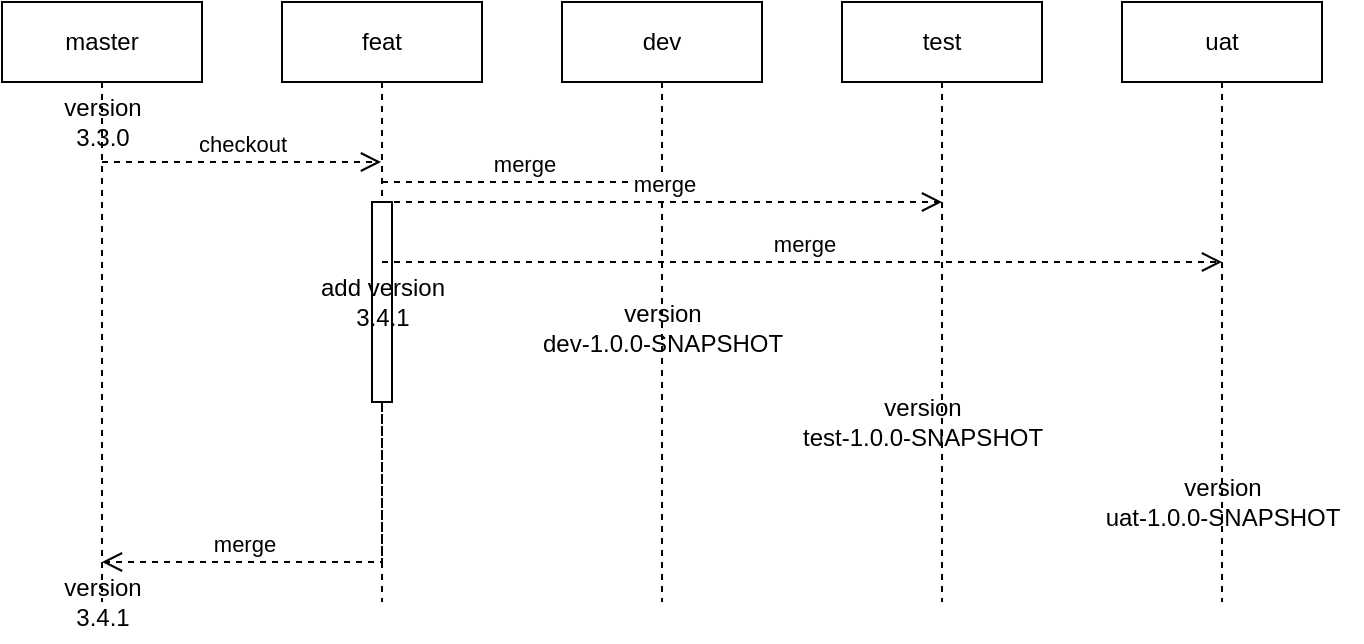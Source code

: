 <mxfile version="24.7.7">
  <diagram name="Page-1" id="2YBvvXClWsGukQMizWep">
    <mxGraphModel dx="1434" dy="721" grid="1" gridSize="10" guides="1" tooltips="1" connect="1" arrows="1" fold="1" page="1" pageScale="1" pageWidth="850" pageHeight="1100" math="0" shadow="0">
      <root>
        <mxCell id="0" />
        <mxCell id="1" parent="0" />
        <mxCell id="aM9ryv3xv72pqoxQDRHE-1" value="master" style="shape=umlLifeline;perimeter=lifelinePerimeter;whiteSpace=wrap;html=1;container=0;dropTarget=0;collapsible=0;recursiveResize=0;outlineConnect=0;portConstraint=eastwest;newEdgeStyle={&quot;edgeStyle&quot;:&quot;elbowEdgeStyle&quot;,&quot;elbow&quot;:&quot;vertical&quot;,&quot;curved&quot;:0,&quot;rounded&quot;:0};" parent="1" vertex="1">
          <mxGeometry x="60" y="130" width="100" height="300" as="geometry" />
        </mxCell>
        <mxCell id="aM9ryv3xv72pqoxQDRHE-5" value="dev" style="shape=umlLifeline;perimeter=lifelinePerimeter;whiteSpace=wrap;html=1;container=0;dropTarget=0;collapsible=0;recursiveResize=0;outlineConnect=0;portConstraint=eastwest;newEdgeStyle={&quot;edgeStyle&quot;:&quot;elbowEdgeStyle&quot;,&quot;elbow&quot;:&quot;vertical&quot;,&quot;curved&quot;:0,&quot;rounded&quot;:0};" parent="1" vertex="1">
          <mxGeometry x="340" y="130" width="100" height="300" as="geometry" />
        </mxCell>
        <mxCell id="aM9ryv3xv72pqoxQDRHE-10" value="checkout" style="html=1;verticalAlign=bottom;endArrow=open;dashed=1;endSize=8;edgeStyle=elbowEdgeStyle;elbow=vertical;curved=0;rounded=0;" parent="1" target="j_fhu8xR5j-zrRqnU5qI-10" edge="1">
          <mxGeometry x="0.004" relative="1" as="geometry">
            <mxPoint x="275" y="210" as="targetPoint" />
            <Array as="points">
              <mxPoint x="190" y="210" />
            </Array>
            <mxPoint x="110" y="210" as="sourcePoint" />
            <mxPoint as="offset" />
          </mxGeometry>
        </mxCell>
        <mxCell id="j_fhu8xR5j-zrRqnU5qI-4" value="test" style="shape=umlLifeline;perimeter=lifelinePerimeter;whiteSpace=wrap;html=1;container=0;dropTarget=0;collapsible=0;recursiveResize=0;outlineConnect=0;portConstraint=eastwest;newEdgeStyle={&quot;edgeStyle&quot;:&quot;elbowEdgeStyle&quot;,&quot;elbow&quot;:&quot;vertical&quot;,&quot;curved&quot;:0,&quot;rounded&quot;:0};" parent="1" vertex="1">
          <mxGeometry x="480" y="130" width="100" height="300" as="geometry" />
        </mxCell>
        <mxCell id="j_fhu8xR5j-zrRqnU5qI-8" value="uat" style="shape=umlLifeline;perimeter=lifelinePerimeter;whiteSpace=wrap;html=1;container=0;dropTarget=0;collapsible=0;recursiveResize=0;outlineConnect=0;portConstraint=eastwest;newEdgeStyle={&quot;edgeStyle&quot;:&quot;elbowEdgeStyle&quot;,&quot;elbow&quot;:&quot;vertical&quot;,&quot;curved&quot;:0,&quot;rounded&quot;:0};" parent="1" vertex="1">
          <mxGeometry x="620" y="130" width="100" height="300" as="geometry" />
        </mxCell>
        <mxCell id="j_fhu8xR5j-zrRqnU5qI-10" value="feat" style="shape=umlLifeline;perimeter=lifelinePerimeter;whiteSpace=wrap;html=1;container=0;dropTarget=0;collapsible=0;recursiveResize=0;outlineConnect=0;portConstraint=eastwest;newEdgeStyle={&quot;edgeStyle&quot;:&quot;elbowEdgeStyle&quot;,&quot;elbow&quot;:&quot;vertical&quot;,&quot;curved&quot;:0,&quot;rounded&quot;:0};" parent="1" vertex="1">
          <mxGeometry x="200" y="130" width="100" height="300" as="geometry" />
        </mxCell>
        <mxCell id="j_fhu8xR5j-zrRqnU5qI-16" style="edgeStyle=elbowEdgeStyle;rounded=0;orthogonalLoop=1;jettySize=auto;html=1;elbow=vertical;curved=0;" parent="j_fhu8xR5j-zrRqnU5qI-10" source="j_fhu8xR5j-zrRqnU5qI-11" target="j_fhu8xR5j-zrRqnU5qI-10" edge="1">
          <mxGeometry relative="1" as="geometry" />
        </mxCell>
        <mxCell id="j_fhu8xR5j-zrRqnU5qI-11" value="add version&lt;div&gt;3.4.1&lt;/div&gt;" style="html=1;points=[];perimeter=orthogonalPerimeter;outlineConnect=0;targetShapes=umlLifeline;portConstraint=eastwest;newEdgeStyle={&quot;edgeStyle&quot;:&quot;elbowEdgeStyle&quot;,&quot;elbow&quot;:&quot;vertical&quot;,&quot;curved&quot;:0,&quot;rounded&quot;:0};" parent="j_fhu8xR5j-zrRqnU5qI-10" vertex="1">
          <mxGeometry x="45" y="100" width="10" height="100" as="geometry" />
        </mxCell>
        <mxCell id="j_fhu8xR5j-zrRqnU5qI-19" value="merge" style="html=1;verticalAlign=bottom;endArrow=open;dashed=1;endSize=8;edgeStyle=elbowEdgeStyle;elbow=vertical;curved=0;rounded=0;" parent="1" source="j_fhu8xR5j-zrRqnU5qI-11" target="aM9ryv3xv72pqoxQDRHE-1" edge="1">
          <mxGeometry x="0.36" relative="1" as="geometry">
            <mxPoint x="260" y="410" as="targetPoint" />
            <Array as="points">
              <mxPoint x="200" y="410" />
            </Array>
            <mxPoint x="120" y="410" as="sourcePoint" />
            <mxPoint as="offset" />
          </mxGeometry>
        </mxCell>
        <mxCell id="j_fhu8xR5j-zrRqnU5qI-20" value="merge" style="html=1;verticalAlign=bottom;endArrow=open;dashed=1;endSize=8;edgeStyle=elbowEdgeStyle;elbow=vertical;curved=0;rounded=0;" parent="1" edge="1">
          <mxGeometry x="0.004" relative="1" as="geometry">
            <mxPoint x="390" y="220" as="targetPoint" />
            <Array as="points">
              <mxPoint x="330" y="220" />
            </Array>
            <mxPoint x="250" y="220" as="sourcePoint" />
            <mxPoint as="offset" />
          </mxGeometry>
        </mxCell>
        <mxCell id="j_fhu8xR5j-zrRqnU5qI-21" value="merge" style="html=1;verticalAlign=bottom;endArrow=open;dashed=1;endSize=8;edgeStyle=elbowEdgeStyle;elbow=vertical;curved=0;rounded=0;" parent="1" edge="1" source="j_fhu8xR5j-zrRqnU5qI-10">
          <mxGeometry x="0.004" relative="1" as="geometry">
            <mxPoint x="530" y="230" as="targetPoint" />
            <Array as="points">
              <mxPoint x="470" y="230" />
            </Array>
            <mxPoint x="390" y="230" as="sourcePoint" />
            <mxPoint as="offset" />
          </mxGeometry>
        </mxCell>
        <mxCell id="j_fhu8xR5j-zrRqnU5qI-22" value="merge" style="html=1;verticalAlign=bottom;endArrow=open;dashed=1;endSize=8;edgeStyle=elbowEdgeStyle;elbow=vertical;curved=0;rounded=0;" parent="1" edge="1" source="j_fhu8xR5j-zrRqnU5qI-10">
          <mxGeometry x="0.004" relative="1" as="geometry">
            <mxPoint x="670" y="260" as="targetPoint" />
            <Array as="points">
              <mxPoint x="610" y="260" />
            </Array>
            <mxPoint x="530" y="260" as="sourcePoint" />
            <mxPoint as="offset" />
          </mxGeometry>
        </mxCell>
        <mxCell id="j_fhu8xR5j-zrRqnU5qI-23" value="version&lt;div&gt;dev-1.0.0-SNAPSHOT&lt;/div&gt;" style="text;html=1;align=center;verticalAlign=middle;resizable=0;points=[];autosize=1;strokeColor=none;fillColor=none;" parent="1" vertex="1">
          <mxGeometry x="320" y="273" width="140" height="40" as="geometry" />
        </mxCell>
        <mxCell id="j_fhu8xR5j-zrRqnU5qI-24" value="version&lt;div&gt;test-1.0.0-SNAPSHOT&lt;/div&gt;" style="text;html=1;align=center;verticalAlign=middle;resizable=0;points=[];autosize=1;strokeColor=none;fillColor=none;" parent="1" vertex="1">
          <mxGeometry x="450" y="320" width="140" height="40" as="geometry" />
        </mxCell>
        <mxCell id="j_fhu8xR5j-zrRqnU5qI-25" value="version&lt;div&gt;uat-1.0.0-SNAPSHOT&lt;/div&gt;" style="text;html=1;align=center;verticalAlign=middle;resizable=0;points=[];autosize=1;strokeColor=none;fillColor=none;" parent="1" vertex="1">
          <mxGeometry x="600" y="360" width="140" height="40" as="geometry" />
        </mxCell>
        <mxCell id="j_fhu8xR5j-zrRqnU5qI-26" value="version&lt;div&gt;3.3.0&lt;/div&gt;" style="text;html=1;align=center;verticalAlign=middle;resizable=0;points=[];autosize=1;strokeColor=none;fillColor=none;" parent="1" vertex="1">
          <mxGeometry x="80" y="170" width="60" height="40" as="geometry" />
        </mxCell>
        <mxCell id="j_fhu8xR5j-zrRqnU5qI-27" value="version&lt;div&gt;3.4.1&lt;/div&gt;" style="text;html=1;align=center;verticalAlign=middle;resizable=0;points=[];autosize=1;strokeColor=none;fillColor=none;" parent="1" vertex="1">
          <mxGeometry x="80" y="410" width="60" height="40" as="geometry" />
        </mxCell>
      </root>
    </mxGraphModel>
  </diagram>
</mxfile>
